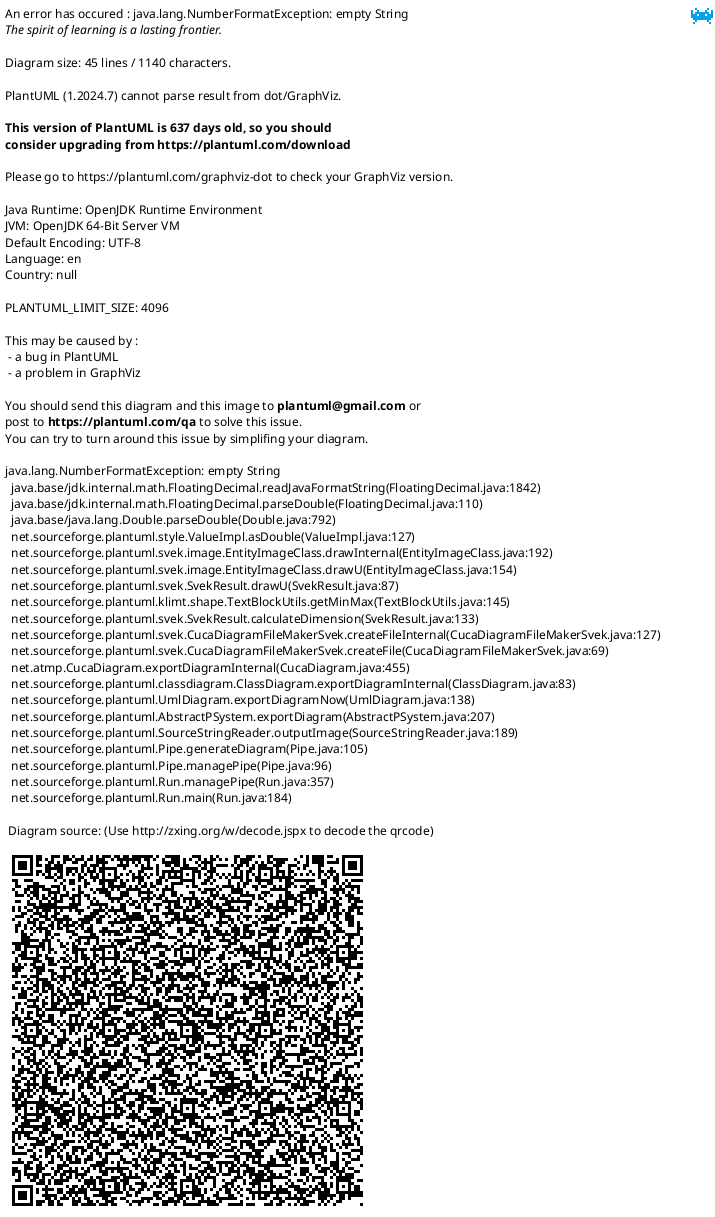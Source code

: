  @startuml
' note left of main #while: Комментарий.
' note top of Rightangled : Комментарий.
' note top of Object : Комментарий.
' note top of Vector : Комментарий.
skinparam dpi 200
skinparam shadowing fals
main <-- Vector
main <-- Iterator
Vector o--  Iterator
class main<<(m,#FF7700)>>{
    .. **Объекты** ..
    Vector a(5)
    Vector b(3)
    Vector c(2)
    Iterator i
} 
class Iterator{
    .. **protected varible** ..
    # int hypatenuse
    .. **public metod** ..
    + void Show()
    + void set_hypatenuse(int)
    + int get_hypatenuse() 
    + int Hypatenuse()
    .. **Операции перегрузки** ..
    + Rightangled& operator = (const Rightangled&)
    + friend istream& operator >> (istream& in,  Rightangled& rightangled)
    + friend ostream& operator << (ostream& out, const Rightangled& rightangled)
}
class Vector{
    .. **privat varible** ..
    - int size
    - int* data
    - Iterator beg
    - Iterator end
    ..**public metod** ..
    + void Add(Object*)
    .. **Операции перегрузки** ..
    + Vector& operator=(const Vector& a)
    + int& operator[](int index)
    + Vector operator+(const int k)
    + int operator()()
    + friend ostream& operator << (ostream& out, const Vector& a)
    + friend istream& operator >> (istream& in, Vector& a)
    + Iterator first() 
    + Iterator last()
}
 @enduml

